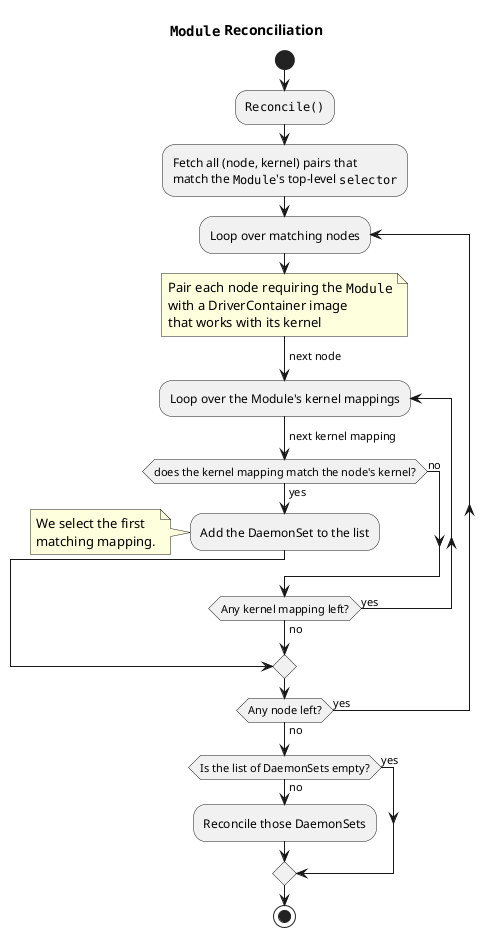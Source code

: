 @startuml
'https://plantuml.com/activity-diagram-beta

title ""Module"" Reconciliation

start

:""Reconcile()"";

:Fetch all (node, kernel) pairs that
match the ""Module""'s top-level ""selector"";

repeat :Loop over matching nodes;
    ->next node;
    note
        Pair each node requiring the ""Module""
        with a DriverContainer image
        that works with its kernel
    end note
    repeat :Loop over the Module's kernel mappings;
        ->next kernel mapping;
        if (does the kernel mapping match the node's kernel?) then (yes)
            :Add the DaemonSet to the list;
            note: We select the first\nmatching mapping.
            break
        else (no)
        endif
    repeat while (Any kernel mapping left?) is (yes) not (no)
repeat while (Any node left?) is (yes) not (no)

if (Is the list of DaemonSets empty?) then (no)
    :Reconcile those DaemonSets;
else (yes)
endif

stop

@enduml